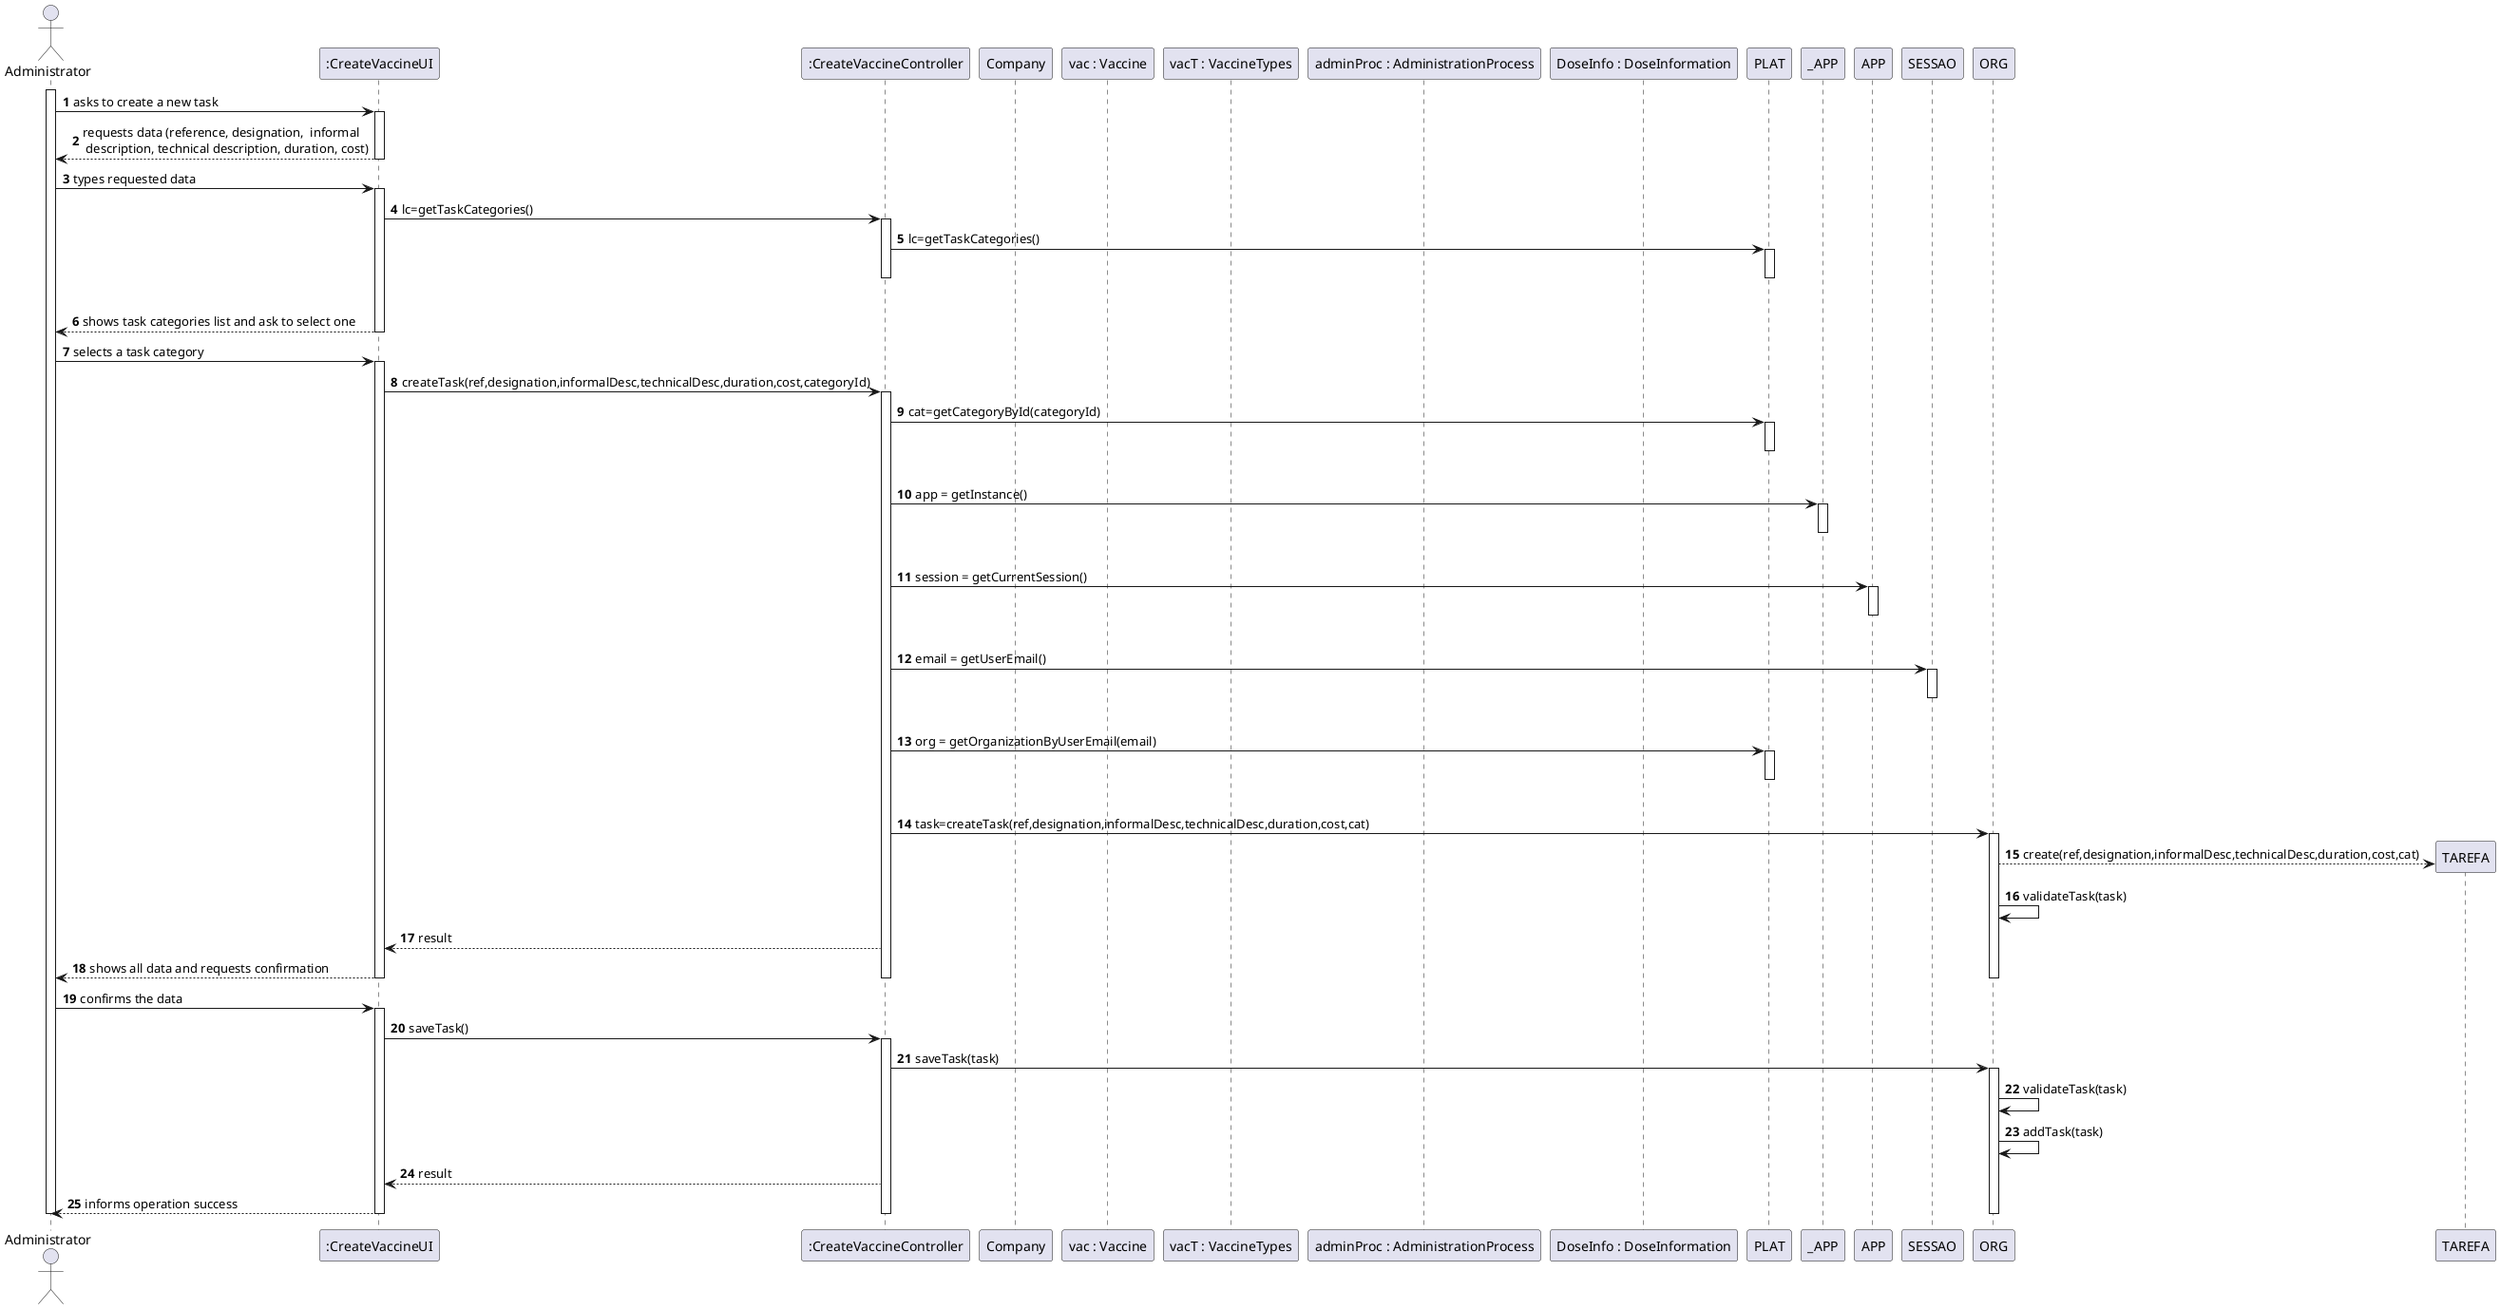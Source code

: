 @startuml
autonumber
'hide footbox
actor "Administrator" as ADM

participant ":CreateVaccineUI" as UI
participant ":CreateVaccineController" as CTRL
participant "Company" as COMP
participant "vac : Vaccine" as VAC
participant "vacT : VaccineTypes" as VACT
participant "adminProc : AdministrationProcess" as AP
participant "DoseInfo : DoseInformation" as DI

activate ADM
ADM -> UI : asks to create a new task
activate UI
UI --> ADM : requests data (reference, designation,  informal \n description, technical description, duration, cost)
deactivate UI

ADM -> UI : types requested data
activate UI

UI -> CTRL : lc=getTaskCategories()
activate CTRL

CTRL -> PLAT : lc=getTaskCategories()
activate PLAT
|||
deactivate PLAT
deactivate CTRL

UI --> ADM : shows task categories list and ask to select one
deactivate PLAT
deactivate UI

ADM -> UI : selects a task category
activate UI

UI -> CTRL : createTask(ref,designation,informalDesc,technicalDesc,duration,cost,categoryId)
activate CTRL

CTRL -> PLAT : cat=getCategoryById(categoryId)
activate PLAT
|||
deactivate PLAT

CTRL -> _APP: app = getInstance()
activate _APP
|||
deactivate _APP

CTRL -> APP: session = getCurrentSession()
activate APP
|||
deactivate APP

CTRL -> SESSAO: email = getUserEmail()
activate SESSAO
|||
deactivate SESSAO

CTRL -> PLAT: org = getOrganizationByUserEmail(email)
activate PLAT
|||
deactivate PLAT

CTRL -> ORG: task=createTask(ref,designation,informalDesc,technicalDesc,duration,cost,cat)
activate ORG

ORG --> TAREFA**: create(ref,designation,informalDesc,technicalDesc,duration,cost,cat)
ORG -> ORG: validateTask(task)

CTRL --> UI: result

UI --> ADM: shows all data and requests confirmation
deactivate ORG
deactivate PLAT
deactivate CTRL
deactivate UI

ADM -> UI : confirms the data
activate UI
UI -> CTRL : saveTask()
activate CTRL

CTRL -> ORG : saveTask(task)
activate ORG

ORG -> ORG: validateTask(task)
ORG -> ORG: addTask(task)

CTRL --> UI: result

UI --> ADM : informs operation success
deactivate ORG
deactivate CTRL
deactivate UI

deactivate ADM

@enduml